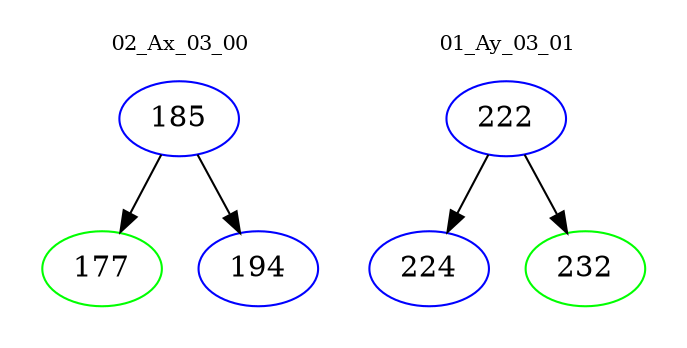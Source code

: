 digraph{
subgraph cluster_0 {
color = white
label = "02_Ax_03_00";
fontsize=10;
T0_185 [label="185", color="blue"]
T0_185 -> T0_177 [color="black"]
T0_177 [label="177", color="green"]
T0_185 -> T0_194 [color="black"]
T0_194 [label="194", color="blue"]
}
subgraph cluster_1 {
color = white
label = "01_Ay_03_01";
fontsize=10;
T1_222 [label="222", color="blue"]
T1_222 -> T1_224 [color="black"]
T1_224 [label="224", color="blue"]
T1_222 -> T1_232 [color="black"]
T1_232 [label="232", color="green"]
}
}
